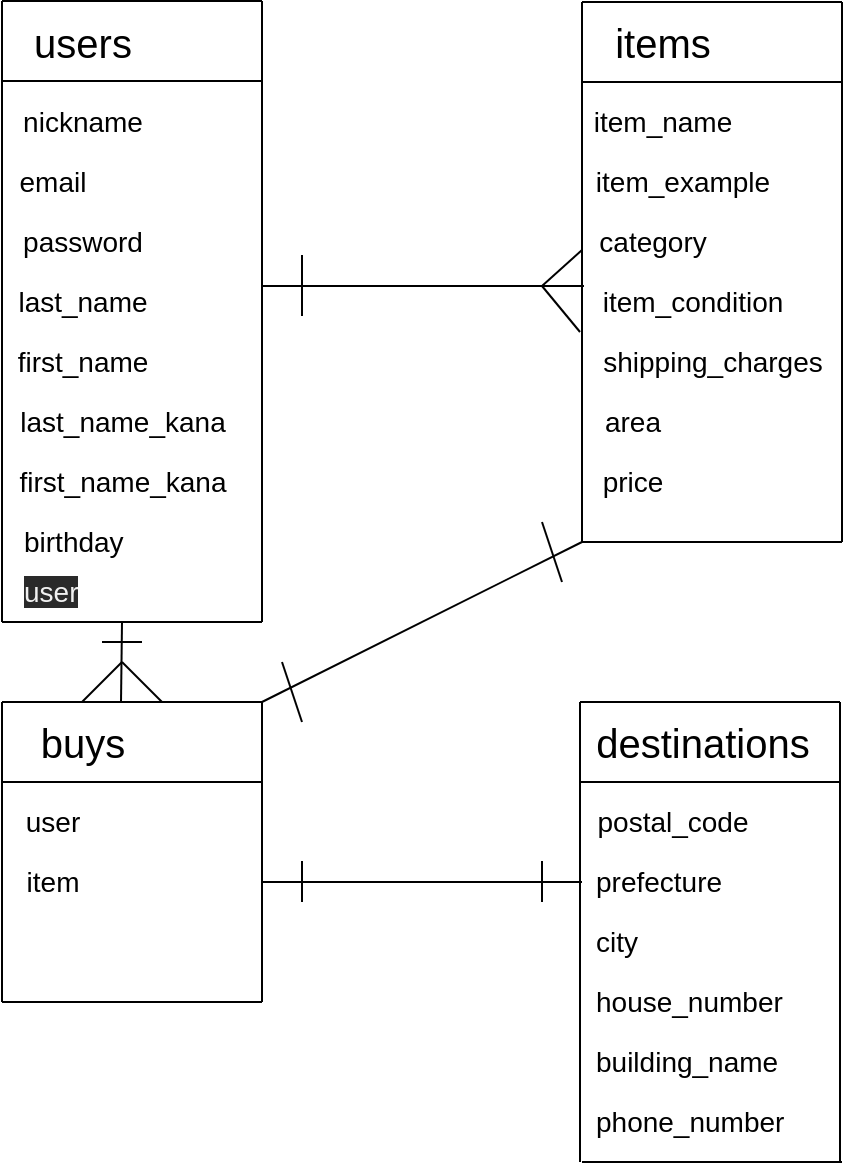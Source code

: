 <mxfile version="13.6.5">
    <diagram id="mnEV7R_YfG17GZQ83WWE" name="ページ1">
        <mxGraphModel dx="781" dy="680" grid="1" gridSize="10" guides="1" tooltips="1" connect="1" arrows="1" fold="1" page="1" pageScale="1" pageWidth="827" pageHeight="1169" math="0" shadow="0">
            <root>
                <mxCell id="0"/>
                <mxCell id="1" parent="0"/>
                <mxCell id="2" value="" style="endArrow=none;html=1;" edge="1" parent="1">
                    <mxGeometry width="50" height="50" relative="1" as="geometry">
                        <mxPoint x="110" y="119.5" as="sourcePoint"/>
                        <mxPoint x="240" y="119.5" as="targetPoint"/>
                        <Array as="points">
                            <mxPoint x="110" y="119.5"/>
                        </Array>
                    </mxGeometry>
                </mxCell>
                <mxCell id="3" value="" style="endArrow=none;html=1;" edge="1" parent="1">
                    <mxGeometry width="50" height="50" relative="1" as="geometry">
                        <mxPoint x="110" y="159.5" as="sourcePoint"/>
                        <mxPoint x="240" y="159.5" as="targetPoint"/>
                        <Array as="points">
                            <mxPoint x="110" y="159.5"/>
                        </Array>
                    </mxGeometry>
                </mxCell>
                <mxCell id="4" value="" style="endArrow=none;html=1;" edge="1" parent="1">
                    <mxGeometry width="50" height="50" relative="1" as="geometry">
                        <mxPoint x="110" y="430" as="sourcePoint"/>
                        <mxPoint x="240" y="430" as="targetPoint"/>
                        <Array as="points">
                            <mxPoint x="110" y="430"/>
                            <mxPoint x="200" y="430"/>
                        </Array>
                    </mxGeometry>
                </mxCell>
                <mxCell id="6" value="users" style="text;html=1;align=center;verticalAlign=middle;resizable=0;points=[];autosize=1;strokeWidth=1;fontSize=20;" vertex="1" parent="1">
                    <mxGeometry x="120" y="124.5" width="60" height="30" as="geometry"/>
                </mxCell>
                <mxCell id="8" value="nickname" style="text;html=1;align=center;verticalAlign=middle;resizable=0;points=[];autosize=1;strokeWidth=1;fontSize=14;" vertex="1" parent="1">
                    <mxGeometry x="110" y="169.5" width="80" height="20" as="geometry"/>
                </mxCell>
                <mxCell id="15" value="" style="endArrow=none;html=1;fontSize=20;" edge="1" parent="1">
                    <mxGeometry width="50" height="50" relative="1" as="geometry">
                        <mxPoint x="110" y="430" as="sourcePoint"/>
                        <mxPoint x="110" y="119.5" as="targetPoint"/>
                    </mxGeometry>
                </mxCell>
                <mxCell id="16" value="" style="endArrow=none;html=1;fontSize=20;" edge="1" parent="1">
                    <mxGeometry width="50" height="50" relative="1" as="geometry">
                        <mxPoint x="240" y="430" as="sourcePoint"/>
                        <mxPoint x="240" y="119.5" as="targetPoint"/>
                    </mxGeometry>
                </mxCell>
                <mxCell id="17" value="email" style="text;html=1;align=center;verticalAlign=middle;resizable=0;points=[];autosize=1;strokeWidth=1;fontSize=14;" vertex="1" parent="1">
                    <mxGeometry x="110" y="199.5" width="50" height="20" as="geometry"/>
                </mxCell>
                <mxCell id="18" value="password" style="text;html=1;align=center;verticalAlign=middle;resizable=0;points=[];autosize=1;strokeWidth=1;fontSize=14;" vertex="1" parent="1">
                    <mxGeometry x="110" y="229.5" width="80" height="20" as="geometry"/>
                </mxCell>
                <mxCell id="19" value="last_name" style="text;html=1;align=center;verticalAlign=middle;resizable=0;points=[];autosize=1;strokeWidth=1;fontSize=14;" vertex="1" parent="1">
                    <mxGeometry x="110" y="259.5" width="80" height="20" as="geometry"/>
                </mxCell>
                <mxCell id="21" value="first_name" style="text;html=1;align=center;verticalAlign=middle;resizable=0;points=[];autosize=1;strokeWidth=1;fontSize=14;" vertex="1" parent="1">
                    <mxGeometry x="110" y="289.5" width="80" height="20" as="geometry"/>
                </mxCell>
                <mxCell id="22" value="first_name_kana" style="text;html=1;align=center;verticalAlign=middle;resizable=0;points=[];autosize=1;strokeWidth=1;fontSize=14;" vertex="1" parent="1">
                    <mxGeometry x="110" y="349.5" width="120" height="20" as="geometry"/>
                </mxCell>
                <mxCell id="23" value="last_name_kana" style="text;html=1;align=center;verticalAlign=middle;resizable=0;points=[];autosize=1;strokeWidth=1;fontSize=14;" vertex="1" parent="1">
                    <mxGeometry x="110" y="319.5" width="120" height="20" as="geometry"/>
                </mxCell>
                <mxCell id="37" value="" style="endArrow=none;html=1;" edge="1" parent="1">
                    <mxGeometry width="50" height="50" relative="1" as="geometry">
                        <mxPoint x="400" y="120" as="sourcePoint"/>
                        <mxPoint x="530" y="120" as="targetPoint"/>
                        <Array as="points">
                            <mxPoint x="400" y="120"/>
                        </Array>
                    </mxGeometry>
                </mxCell>
                <mxCell id="38" value="" style="endArrow=none;html=1;" edge="1" parent="1">
                    <mxGeometry width="50" height="50" relative="1" as="geometry">
                        <mxPoint x="400" y="160" as="sourcePoint"/>
                        <mxPoint x="530" y="160" as="targetPoint"/>
                        <Array as="points">
                            <mxPoint x="400" y="160"/>
                        </Array>
                    </mxGeometry>
                </mxCell>
                <mxCell id="39" value="" style="endArrow=none;html=1;" edge="1" parent="1">
                    <mxGeometry width="50" height="50" relative="1" as="geometry">
                        <mxPoint x="400" y="390" as="sourcePoint"/>
                        <mxPoint x="530" y="390" as="targetPoint"/>
                        <Array as="points">
                            <mxPoint x="400" y="390"/>
                            <mxPoint x="450" y="390"/>
                            <mxPoint x="490" y="390"/>
                        </Array>
                    </mxGeometry>
                </mxCell>
                <mxCell id="40" value="items" style="text;html=1;align=center;verticalAlign=middle;resizable=0;points=[];autosize=1;strokeWidth=1;fontSize=20;" vertex="1" parent="1">
                    <mxGeometry x="410" y="125" width="60" height="30" as="geometry"/>
                </mxCell>
                <mxCell id="42" value="" style="endArrow=none;html=1;fontSize=20;" edge="1" parent="1">
                    <mxGeometry width="50" height="50" relative="1" as="geometry">
                        <mxPoint x="400" y="390" as="sourcePoint"/>
                        <mxPoint x="400" y="120" as="targetPoint"/>
                    </mxGeometry>
                </mxCell>
                <mxCell id="43" value="" style="endArrow=none;html=1;fontSize=20;" edge="1" parent="1">
                    <mxGeometry width="50" height="50" relative="1" as="geometry">
                        <mxPoint x="530" y="390" as="sourcePoint"/>
                        <mxPoint x="530" y="120" as="targetPoint"/>
                    </mxGeometry>
                </mxCell>
                <mxCell id="44" value="item_name" style="text;html=1;align=center;verticalAlign=middle;resizable=0;points=[];autosize=1;strokeWidth=1;fontSize=14;" vertex="1" parent="1">
                    <mxGeometry x="400" y="169.5" width="80" height="20" as="geometry"/>
                </mxCell>
                <mxCell id="45" value="item_example" style="text;html=1;align=center;verticalAlign=middle;resizable=0;points=[];autosize=1;strokeWidth=1;fontSize=14;" vertex="1" parent="1">
                    <mxGeometry x="400" y="199.5" width="100" height="20" as="geometry"/>
                </mxCell>
                <mxCell id="46" value="category" style="text;html=1;align=center;verticalAlign=middle;resizable=0;points=[];autosize=1;strokeWidth=1;fontSize=14;" vertex="1" parent="1">
                    <mxGeometry x="400" y="229.5" width="70" height="20" as="geometry"/>
                </mxCell>
                <mxCell id="47" value="item_condition" style="text;html=1;align=center;verticalAlign=middle;resizable=0;points=[];autosize=1;strokeWidth=1;fontSize=14;" vertex="1" parent="1">
                    <mxGeometry x="400" y="259.5" width="110" height="20" as="geometry"/>
                </mxCell>
                <mxCell id="48" value="area" style="text;html=1;align=center;verticalAlign=middle;resizable=0;points=[];autosize=1;strokeWidth=1;fontSize=14;" vertex="1" parent="1">
                    <mxGeometry x="405" y="319.5" width="40" height="20" as="geometry"/>
                </mxCell>
                <mxCell id="49" value="shipping_charges" style="text;html=1;align=center;verticalAlign=middle;resizable=0;points=[];autosize=1;strokeWidth=1;fontSize=14;" vertex="1" parent="1">
                    <mxGeometry x="400" y="289.5" width="130" height="20" as="geometry"/>
                </mxCell>
                <mxCell id="50" value="" style="endArrow=none;html=1;fontSize=14;entryX=0.009;entryY=0.125;entryDx=0;entryDy=0;entryPerimeter=0;" edge="1" parent="1" target="47">
                    <mxGeometry width="50" height="50" relative="1" as="geometry">
                        <mxPoint x="240" y="262" as="sourcePoint"/>
                        <mxPoint x="380" y="260" as="targetPoint"/>
                    </mxGeometry>
                </mxCell>
                <mxCell id="51" value="" style="endArrow=none;html=1;fontSize=14;" edge="1" parent="1">
                    <mxGeometry width="50" height="50" relative="1" as="geometry">
                        <mxPoint x="380" y="262" as="sourcePoint"/>
                        <mxPoint x="400" y="244" as="targetPoint"/>
                    </mxGeometry>
                </mxCell>
                <mxCell id="52" value="" style="endArrow=none;html=1;fontSize=14;exitX=-0.009;exitY=1.175;exitDx=0;exitDy=0;exitPerimeter=0;" edge="1" parent="1">
                    <mxGeometry width="50" height="50" relative="1" as="geometry">
                        <mxPoint x="399.01" y="285" as="sourcePoint"/>
                        <mxPoint x="380" y="262" as="targetPoint"/>
                    </mxGeometry>
                </mxCell>
                <mxCell id="53" value="" style="endArrow=none;html=1;fontSize=14;" edge="1" parent="1">
                    <mxGeometry width="50" height="50" relative="1" as="geometry">
                        <mxPoint x="260" y="277" as="sourcePoint"/>
                        <mxPoint x="260" y="246.5" as="targetPoint"/>
                    </mxGeometry>
                </mxCell>
                <mxCell id="54" value="" style="endArrow=none;html=1;" edge="1" parent="1">
                    <mxGeometry width="50" height="50" relative="1" as="geometry">
                        <mxPoint x="110" y="470" as="sourcePoint"/>
                        <mxPoint x="240" y="470" as="targetPoint"/>
                        <Array as="points">
                            <mxPoint x="110" y="470"/>
                        </Array>
                    </mxGeometry>
                </mxCell>
                <mxCell id="55" value="" style="endArrow=none;html=1;" edge="1" parent="1">
                    <mxGeometry width="50" height="50" relative="1" as="geometry">
                        <mxPoint x="110" y="510" as="sourcePoint"/>
                        <mxPoint x="240" y="510" as="targetPoint"/>
                        <Array as="points">
                            <mxPoint x="110" y="510"/>
                        </Array>
                    </mxGeometry>
                </mxCell>
                <mxCell id="56" value="" style="endArrow=none;html=1;" edge="1" parent="1">
                    <mxGeometry width="50" height="50" relative="1" as="geometry">
                        <mxPoint x="110" y="620" as="sourcePoint"/>
                        <mxPoint x="240" y="620" as="targetPoint"/>
                        <Array as="points">
                            <mxPoint x="110" y="620"/>
                            <mxPoint x="150" y="620"/>
                            <mxPoint x="200" y="620"/>
                        </Array>
                    </mxGeometry>
                </mxCell>
                <mxCell id="57" value="buys" style="text;html=1;align=center;verticalAlign=middle;resizable=0;points=[];autosize=1;strokeWidth=1;fontSize=20;" vertex="1" parent="1">
                    <mxGeometry x="120" y="475" width="60" height="30" as="geometry"/>
                </mxCell>
                <mxCell id="59" value="" style="endArrow=none;html=1;fontSize=20;" edge="1" parent="1">
                    <mxGeometry width="50" height="50" relative="1" as="geometry">
                        <mxPoint x="110" y="620" as="sourcePoint"/>
                        <mxPoint x="110" y="470" as="targetPoint"/>
                    </mxGeometry>
                </mxCell>
                <mxCell id="60" value="" style="endArrow=none;html=1;fontSize=20;" edge="1" parent="1">
                    <mxGeometry width="50" height="50" relative="1" as="geometry">
                        <mxPoint x="240" y="620" as="sourcePoint"/>
                        <mxPoint x="240" y="470" as="targetPoint"/>
                    </mxGeometry>
                </mxCell>
                <mxCell id="80" value="price" style="text;html=1;align=center;verticalAlign=middle;resizable=0;points=[];autosize=1;strokeWidth=1;fontSize=14;" vertex="1" parent="1">
                    <mxGeometry x="400" y="350" width="50" height="20" as="geometry"/>
                </mxCell>
                <mxCell id="81" value="" style="endArrow=none;html=1;fontSize=14;" edge="1" parent="1">
                    <mxGeometry width="50" height="50" relative="1" as="geometry">
                        <mxPoint x="169.5" y="470" as="sourcePoint"/>
                        <mxPoint x="170" y="430" as="targetPoint"/>
                    </mxGeometry>
                </mxCell>
                <mxCell id="83" value="" style="endArrow=none;html=1;fontSize=14;" edge="1" parent="1">
                    <mxGeometry width="50" height="50" relative="1" as="geometry">
                        <mxPoint x="150" y="470" as="sourcePoint"/>
                        <mxPoint x="170" y="450" as="targetPoint"/>
                    </mxGeometry>
                </mxCell>
                <mxCell id="84" value="" style="endArrow=none;html=1;fontSize=14;" edge="1" parent="1">
                    <mxGeometry width="50" height="50" relative="1" as="geometry">
                        <mxPoint x="190" y="470" as="sourcePoint"/>
                        <mxPoint x="170" y="450" as="targetPoint"/>
                    </mxGeometry>
                </mxCell>
                <mxCell id="128" value="" style="endArrow=none;html=1;" edge="1" parent="1">
                    <mxGeometry width="50" height="50" relative="1" as="geometry">
                        <mxPoint x="399" y="470" as="sourcePoint"/>
                        <mxPoint x="529" y="470" as="targetPoint"/>
                        <Array as="points">
                            <mxPoint x="399" y="470"/>
                        </Array>
                    </mxGeometry>
                </mxCell>
                <mxCell id="129" value="" style="endArrow=none;html=1;" edge="1" parent="1">
                    <mxGeometry width="50" height="50" relative="1" as="geometry">
                        <mxPoint x="399" y="510" as="sourcePoint"/>
                        <mxPoint x="529" y="510" as="targetPoint"/>
                        <Array as="points">
                            <mxPoint x="399" y="510"/>
                        </Array>
                    </mxGeometry>
                </mxCell>
                <mxCell id="130" value="" style="endArrow=none;html=1;" edge="1" parent="1">
                    <mxGeometry width="50" height="50" relative="1" as="geometry">
                        <mxPoint x="400" y="700" as="sourcePoint"/>
                        <mxPoint x="530" y="700" as="targetPoint"/>
                        <Array as="points">
                            <mxPoint x="400" y="700"/>
                            <mxPoint x="450" y="700"/>
                            <mxPoint x="490" y="700"/>
                        </Array>
                    </mxGeometry>
                </mxCell>
                <mxCell id="131" value="destinations" style="text;html=1;align=center;verticalAlign=middle;resizable=0;points=[];autosize=1;strokeWidth=1;fontSize=20;" vertex="1" parent="1">
                    <mxGeometry x="400" y="475" width="120" height="30" as="geometry"/>
                </mxCell>
                <mxCell id="132" value="postal_code" style="text;html=1;align=center;verticalAlign=middle;resizable=0;points=[];autosize=1;strokeWidth=1;fontSize=14;" vertex="1" parent="1">
                    <mxGeometry x="400" y="520" width="90" height="20" as="geometry"/>
                </mxCell>
                <mxCell id="133" value="" style="endArrow=none;html=1;fontSize=20;" edge="1" parent="1">
                    <mxGeometry width="50" height="50" relative="1" as="geometry">
                        <mxPoint x="399" y="700" as="sourcePoint"/>
                        <mxPoint x="399" y="470" as="targetPoint"/>
                    </mxGeometry>
                </mxCell>
                <mxCell id="134" value="" style="endArrow=none;html=1;fontSize=20;" edge="1" parent="1">
                    <mxGeometry width="50" height="50" relative="1" as="geometry">
                        <mxPoint x="529" y="700" as="sourcePoint"/>
                        <mxPoint x="529" y="470" as="targetPoint"/>
                    </mxGeometry>
                </mxCell>
                <mxCell id="135" value="prefecture" style="text;html=1;align=left;verticalAlign=middle;resizable=0;points=[];autosize=1;strokeWidth=1;fontSize=14;labelPosition=center;verticalLabelPosition=middle;" vertex="1" parent="1">
                    <mxGeometry x="405" y="550" width="80" height="20" as="geometry"/>
                </mxCell>
                <mxCell id="136" value="city" style="text;html=1;align=left;verticalAlign=middle;resizable=0;points=[];autosize=1;strokeWidth=1;fontSize=14;labelPosition=center;verticalLabelPosition=middle;" vertex="1" parent="1">
                    <mxGeometry x="405" y="579.5" width="40" height="20" as="geometry"/>
                </mxCell>
                <mxCell id="137" value="house_number" style="text;html=1;align=left;verticalAlign=middle;resizable=0;points=[];autosize=1;strokeWidth=1;fontSize=14;labelPosition=center;verticalLabelPosition=middle;" vertex="1" parent="1">
                    <mxGeometry x="405" y="609.5" width="110" height="20" as="geometry"/>
                </mxCell>
                <mxCell id="138" value="building_name" style="text;html=1;align=left;verticalAlign=middle;resizable=0;points=[];autosize=1;strokeWidth=1;fontSize=14;labelPosition=center;verticalLabelPosition=middle;" vertex="1" parent="1">
                    <mxGeometry x="405" y="639.5" width="110" height="20" as="geometry"/>
                </mxCell>
                <mxCell id="140" value="phone_number" style="text;html=1;align=left;verticalAlign=middle;resizable=0;points=[];autosize=1;strokeWidth=1;fontSize=14;labelPosition=center;verticalLabelPosition=middle;" vertex="1" parent="1">
                    <mxGeometry x="405" y="669.5" width="110" height="20" as="geometry"/>
                </mxCell>
                <mxCell id="142" value="" style="endArrow=none;html=1;fontSize=14;" edge="1" parent="1">
                    <mxGeometry width="50" height="50" relative="1" as="geometry">
                        <mxPoint x="240" y="560" as="sourcePoint"/>
                        <mxPoint x="400" y="560" as="targetPoint"/>
                    </mxGeometry>
                </mxCell>
                <mxCell id="143" value="" style="endArrow=none;html=1;fontSize=14;" edge="1" parent="1">
                    <mxGeometry width="50" height="50" relative="1" as="geometry">
                        <mxPoint x="380" y="570" as="sourcePoint"/>
                        <mxPoint x="380" y="549.5" as="targetPoint"/>
                    </mxGeometry>
                </mxCell>
                <mxCell id="144" value="" style="endArrow=none;html=1;fontSize=14;" edge="1" parent="1">
                    <mxGeometry width="50" height="50" relative="1" as="geometry">
                        <mxPoint x="260" y="570" as="sourcePoint"/>
                        <mxPoint x="260" y="549.5" as="targetPoint"/>
                    </mxGeometry>
                </mxCell>
                <mxCell id="145" value="" style="endArrow=none;html=1;fontSize=14;" edge="1" parent="1">
                    <mxGeometry width="50" height="50" relative="1" as="geometry">
                        <mxPoint x="240" y="470" as="sourcePoint"/>
                        <mxPoint x="400" y="390" as="targetPoint"/>
                    </mxGeometry>
                </mxCell>
                <mxCell id="146" value="" style="endArrow=none;html=1;fontSize=14;" edge="1" parent="1">
                    <mxGeometry width="50" height="50" relative="1" as="geometry">
                        <mxPoint x="390" y="410" as="sourcePoint"/>
                        <mxPoint x="380" y="380" as="targetPoint"/>
                    </mxGeometry>
                </mxCell>
                <mxCell id="147" value="" style="endArrow=none;html=1;fontSize=14;" edge="1" parent="1">
                    <mxGeometry width="50" height="50" relative="1" as="geometry">
                        <mxPoint x="260" y="480" as="sourcePoint"/>
                        <mxPoint x="250" y="450" as="targetPoint"/>
                    </mxGeometry>
                </mxCell>
                <mxCell id="148" value="birthday" style="text;html=1;align=left;verticalAlign=middle;resizable=0;points=[];autosize=1;strokeWidth=1;fontSize=14;" vertex="1" parent="1">
                    <mxGeometry x="119" y="380" width="70" height="20" as="geometry"/>
                </mxCell>
                <mxCell id="150" value="" style="endArrow=none;html=1;fontSize=14;" edge="1" parent="1">
                    <mxGeometry width="50" height="50" relative="1" as="geometry">
                        <mxPoint x="160" y="440" as="sourcePoint"/>
                        <mxPoint x="180" y="440" as="targetPoint"/>
                    </mxGeometry>
                </mxCell>
                <mxCell id="151" value="user" style="text;html=1;align=center;verticalAlign=middle;resizable=0;points=[];autosize=1;fontSize=14;" vertex="1" parent="1">
                    <mxGeometry x="115" y="520" width="40" height="20" as="geometry"/>
                </mxCell>
                <mxCell id="152" value="item" style="text;html=1;align=center;verticalAlign=middle;resizable=0;points=[];autosize=1;fontSize=14;" vertex="1" parent="1">
                    <mxGeometry x="115" y="550" width="40" height="20" as="geometry"/>
                </mxCell>
                <mxCell id="153" value="&lt;meta charset=&quot;utf-8&quot;&gt;&lt;span style=&quot;color: rgb(240, 240, 240); font-family: helvetica; font-size: 14px; font-style: normal; font-weight: 400; letter-spacing: normal; text-align: center; text-indent: 0px; text-transform: none; word-spacing: 0px; background-color: rgb(42, 42, 42); display: inline; float: none;&quot;&gt;user&lt;/span&gt;" style="text;whiteSpace=wrap;html=1;fontSize=14;" vertex="1" parent="1">
                    <mxGeometry x="119" y="400" width="50" height="30" as="geometry"/>
                </mxCell>
            </root>
        </mxGraphModel>
    </diagram>
</mxfile>